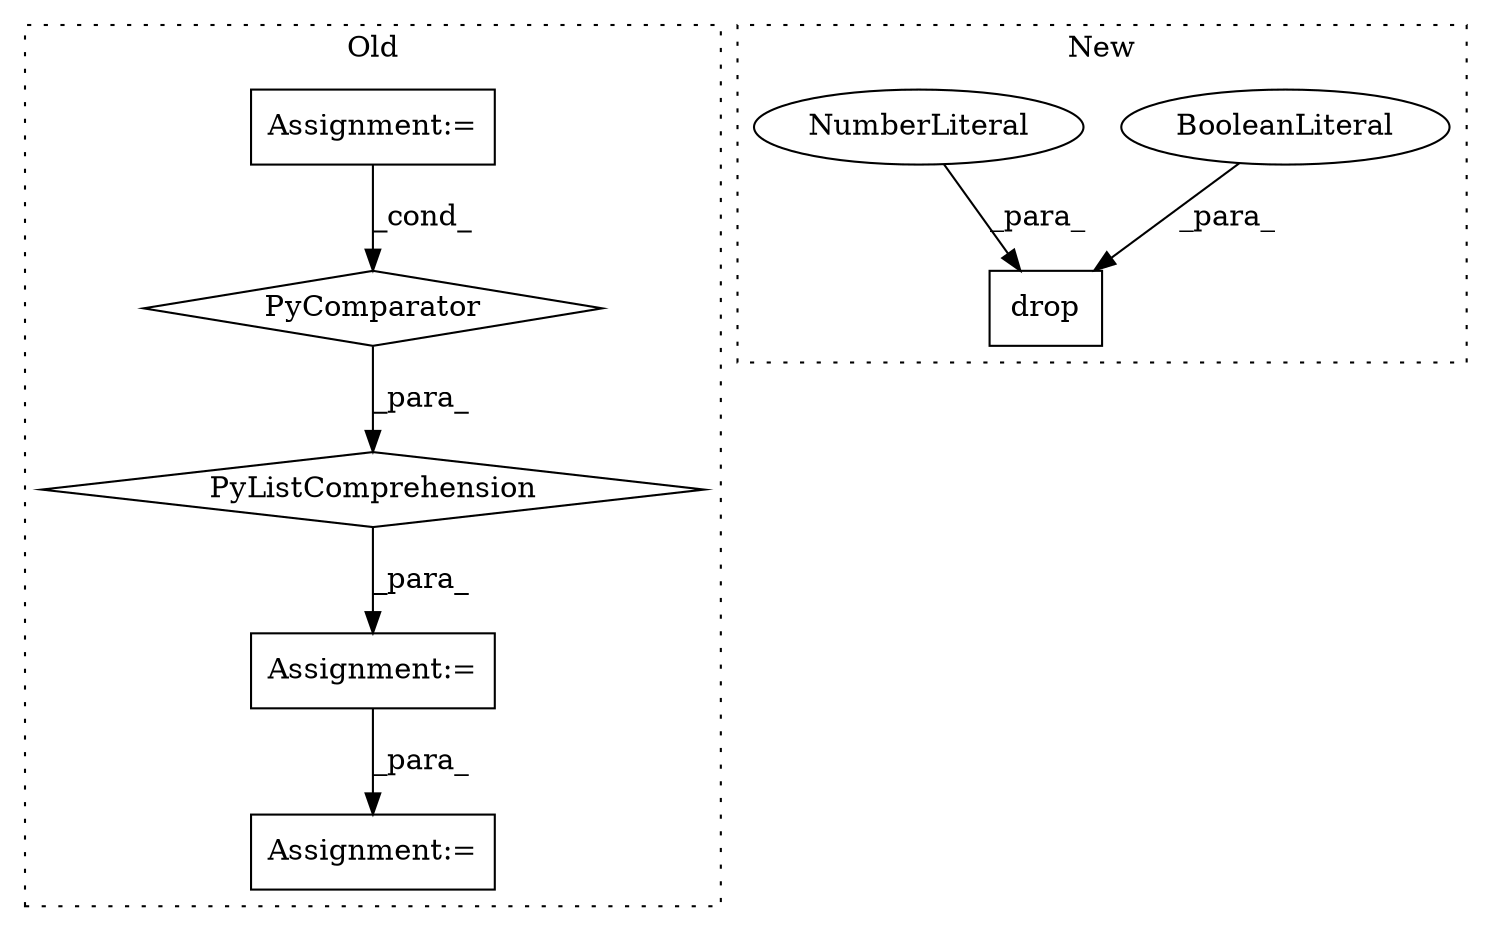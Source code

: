 digraph G {
subgraph cluster0 {
1 [label="PyListComprehension" a="109" s="8736" l="126" shape="diamond"];
3 [label="PyComparator" a="113" s="8804" l="50" shape="diamond"];
4 [label="Assignment:=" a="7" s="8804" l="50" shape="box"];
5 [label="Assignment:=" a="7" s="8722" l="14" shape="box"];
8 [label="Assignment:=" a="7" s="8869" l="1" shape="box"];
label = "Old";
style="dotted";
}
subgraph cluster1 {
2 [label="drop" a="32" s="8804,8824" l="5,1" shape="box"];
6 [label="BooleanLiteral" a="9" s="8820" l="4" shape="ellipse"];
7 [label="NumberLiteral" a="34" s="8818" l="1" shape="ellipse"];
label = "New";
style="dotted";
}
1 -> 5 [label="_para_"];
3 -> 1 [label="_para_"];
4 -> 3 [label="_cond_"];
5 -> 8 [label="_para_"];
6 -> 2 [label="_para_"];
7 -> 2 [label="_para_"];
}